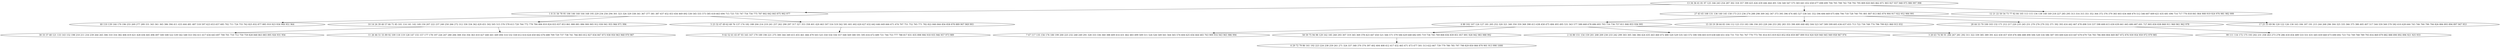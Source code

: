 digraph true_tree {
	"0" -> "1"
	"0" -> "2"
	"2" -> "3"
	"2" -> "4"
	"0" -> "5"
	"3" -> "6"
	"2" -> "7"
	"1" -> "8"
	"3" -> "9"
	"1" -> "10"
	"3" -> "11"
	"2" -> "12"
	"7" -> "13"
	"9" -> "14"
	"1" -> "15"
	"15" -> "16"
	"10" -> "17"
	"10" -> "18"
	"3" -> "19"
	"0" [label="13 34 36 41 81 97 125 166 243 254 287 302 318 357 399 425 426 439 446 464 491 536 540 567 575 583 641 652 658 677 698 699 704 705 708 742 758 792 795 809 820 845 862 871 903 927 937 948 975 980 997 998"];
	"1" [label="1 8 31 56 78 95 106 146 160 164 168 195 229 234 256 294 301 323 326 329 338 341 367 377 381 387 437 452 453 456 469 492 530 545 555 573 585 618 663 694 715 725 735 747 754 756 775 787 802 842 843 875 902 977"];
	"2" [label="27 43 45 108 131 136 140 145 158 173 213 236 274 288 298 309 342 347 373 395 396 474 485 527 538 541 552 596 606 669 675 684 706 718 728 740 791 801 807 813 865 874 904 917 922 952 984 991"];
	"3" [label="4 88 102 107 124 127 181 205 252 320 321 340 350 359 368 398 413 438 458 475 484 493 495 531 563 577 588 668 678 686 693 703 716 736 757 811 846 855 936 995"];
	"4" [label="15 18 19 38 64 83 104 112 123 153 183 186 194 203 228 246 253 282 283 355 390 400 448 482 504 523 547 589 599 605 636 637 655 713 722 730 748 774 796 799 821 860 915 932"];
	"5" [label="12 21 22 50 54 73 77 82 84 105 113 115 134 138 148 169 218 227 285 295 313 314 315 351 352 364 372 376 379 383 403 434 468 470 512 546 607 609 621 635 681 696 714 717 776 818 841 864 908 919 924 976 981 982 999"];
	"6" [label="7 67 117 135 156 176 180 199 200 225 232 248 249 291 328 333 336 360 388 409 414 431 462 483 499 509 511 524 526 549 561 564 565 574 604 625 656 664 683 763 909 916 943 965 986 994"];
	"7" [label="28 44 53 70 100 103 132 171 212 217 220 235 245 251 270 276 279 332 371 392 393 416 442 467 478 498 510 537 598 608 615 630 639 661 665 680 687 691 727 805 830 838 868 911 960 961 962 978"];
	"8" [label="60 110 139 144 170 196 255 269 277 289 331 343 361 365 386 394 411 433 444 481 487 518 597 623 653 657 685 702 711 724 755 762 825 832 877 885 910 923 934 944 951 964"];
	"9" [label="58 59 75 94 98 129 162 185 260 293 307 319 345 369 378 423 447 450 521 566 571 579 584 629 648 682 695 719 734 745 769 808 836 839 851 857 891 928 942 983 988 992"];
	"10" [label="10 14 24 39 40 57 66 71 85 101 114 141 142 149 150 207 222 237 240 250 266 272 312 330 334 362 429 451 502 505 515 576 578 613 720 764 772 778 784 806 810 824 833 837 853 861 880 881 886 900 905 912 930 941 955 966 971 996"];
	"11" [label="2 16 80 151 154 159 201 208 209 230 233 242 299 303 305 346 384 424 435 443 460 472 480 520 529 535 543 572 590 594 603 619 638 640 651 654 731 733 761 767 770 773 781 814 815 819 823 852 854 859 887 899 914 920 929 940 945 949 958 967 974"];
	"12" [label="17 25 35 69 96 120 122 126 130 163 184 187 191 215 244 268 296 304 325 335 366 375 380 405 407 517 544 559 560 570 582 610 628 644 743 746 760 790 794 826 884 893 894 897 947 953"];
	"13" [label="99 111 116 172 175 193 202 231 258 263 273 278 286 418 454 489 533 551 631 645 659 660 673 690 692 723 732 749 768 789 793 816 869 879 882 888 890 892 896 921 925 933"];
	"14" [label="6 29 72 79 86 161 192 223 224 238 259 261 271 324 337 348 370 374 397 402 404 408 412 417 432 465 471 473 477 501 513 622 667 739 779 780 785 797 798 829 850 866 870 901 913 990 1000"];
	"15" [label="5 23 32 47 49 62 68 76 137 174 182 188 204 214 219 241 257 262 290 297 317 327 353 358 401 420 463 507 516 519 562 581 601 602 620 627 632 642 646 649 666 671 674 707 751 752 765 771 782 822 840 844 856 858 878 889 907 969 993"];
	"16" [label="9 42 52 61 65 87 93 165 167 179 189 190 221 275 300 344 349 415 455 461 466 479 503 525 550 554 556 557 568 569 580 591 595 616 672 689 721 744 753 777 788 817 831 835 898 906 918 935 946 957 973 989"];
	"17" [label="30 33 37 48 121 133 143 152 198 210 211 216 239 264 265 306 310 316 382 406 419 421 428 436 445 496 497 500 508 522 539 542 548 553 592 611 617 634 643 697 700 701 710 712 750 759 828 848 863 883 895 926 931 956"];
	"18" [label="11 26 46 51 55 89 92 109 118 119 128 147 155 157 177 178 197 226 247 280 284 308 354 356 363 410 427 440 441 449 494 514 532 558 612 614 624 650 662 676 688 709 729 737 738 741 766 803 812 827 834 847 873 938 950 963 968 970 987"];
	"19" [label="3 20 63 74 90 91 206 267 281 292 311 322 339 385 389 391 422 430 457 459 476 486 488 490 506 528 534 586 587 593 600 626 633 647 670 679 726 783 786 800 804 849 867 872 876 939 954 959 972 979 985"];
}
